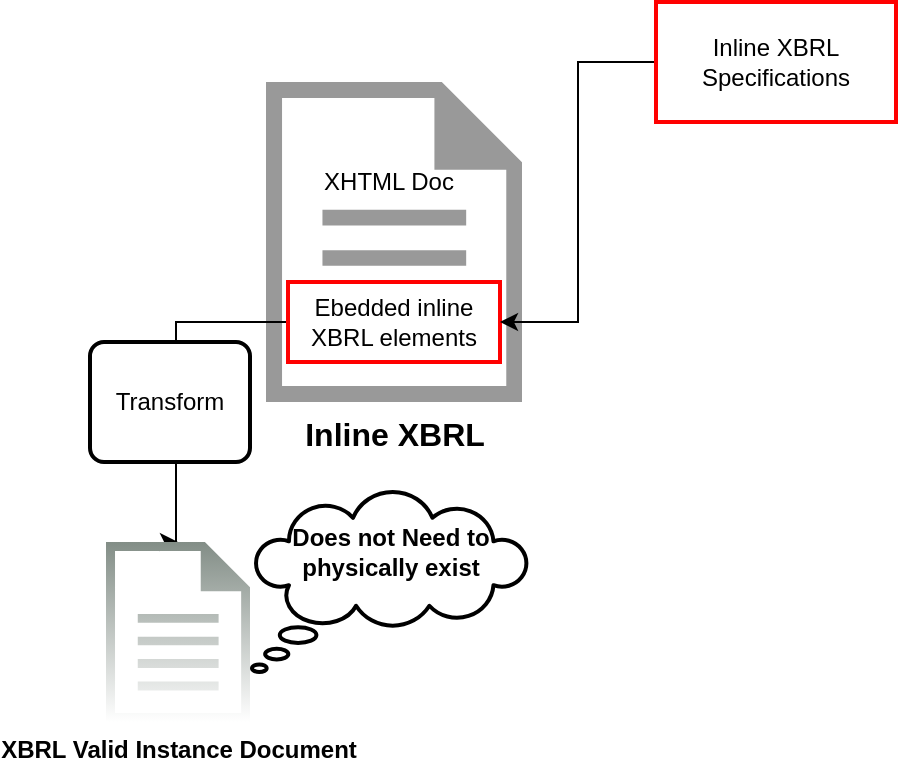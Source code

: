 <mxfile version="14.6.13" type="device"><diagram id="GVzHVI63PENRim0oxMEm" name="Page-1"><mxGraphModel dx="790" dy="534" grid="1" gridSize="10" guides="1" tooltips="1" connect="1" arrows="1" fold="1" page="1" pageScale="1" pageWidth="850" pageHeight="1100" math="0" shadow="0"><root><mxCell id="0"/><mxCell id="1" parent="0"/><mxCell id="P5PqLvB8rRe46Q5fuz1F-1" value="&lt;b&gt;&lt;font style=&quot;font-size: 16px&quot;&gt;Inline XBRL&lt;/font&gt;&lt;/b&gt;" style="aspect=fixed;pointerEvents=1;shadow=0;dashed=0;html=1;labelPosition=center;verticalLabelPosition=bottom;verticalAlign=top;align=center;shape=mxgraph.mscae.enterprise.document;strokeColor=none;fillColor=#999999;" vertex="1" parent="1"><mxGeometry x="230" y="170" width="128" height="160" as="geometry"/></mxCell><mxCell id="P5PqLvB8rRe46Q5fuz1F-6" style="edgeStyle=orthogonalEdgeStyle;rounded=0;orthogonalLoop=1;jettySize=auto;html=1;entryX=0.5;entryY=0;entryDx=0;entryDy=0;entryPerimeter=0;" edge="1" parent="1" source="P5PqLvB8rRe46Q5fuz1F-2" target="P5PqLvB8rRe46Q5fuz1F-8"><mxGeometry relative="1" as="geometry"><mxPoint x="185" y="390" as="targetPoint"/><Array as="points"><mxPoint x="185" y="290"/></Array></mxGeometry></mxCell><mxCell id="P5PqLvB8rRe46Q5fuz1F-2" value="Ebedded inline XBRL elements" style="rounded=0;whiteSpace=wrap;html=1;strokeColor=#FF0000;strokeWidth=2;" vertex="1" parent="1"><mxGeometry x="241" y="270" width="106" height="40" as="geometry"/></mxCell><mxCell id="P5PqLvB8rRe46Q5fuz1F-5" style="edgeStyle=orthogonalEdgeStyle;rounded=0;orthogonalLoop=1;jettySize=auto;html=1;entryX=1;entryY=0.5;entryDx=0;entryDy=0;" edge="1" parent="1" source="P5PqLvB8rRe46Q5fuz1F-4" target="P5PqLvB8rRe46Q5fuz1F-2"><mxGeometry relative="1" as="geometry"/></mxCell><mxCell id="P5PqLvB8rRe46Q5fuz1F-4" value="Inline XBRL Specifications" style="whiteSpace=wrap;html=1;strokeColor=#FF0000;strokeWidth=2;" vertex="1" parent="1"><mxGeometry x="425" y="130" width="120" height="60" as="geometry"/></mxCell><mxCell id="P5PqLvB8rRe46Q5fuz1F-8" value="&lt;b&gt;XBRL Valid Instance Document&lt;/b&gt;" style="aspect=fixed;pointerEvents=1;shadow=0;dashed=1;html=1;strokeColor=none;labelPosition=center;verticalLabelPosition=bottom;verticalAlign=top;align=center;shape=mxgraph.mscae.enterprise.document;gradientColor=#ffffff;fillColor=#828D86;" vertex="1" parent="1"><mxGeometry x="150" y="400" width="72" height="90" as="geometry"/></mxCell><mxCell id="P5PqLvB8rRe46Q5fuz1F-10" value="Transform" style="rounded=1;whiteSpace=wrap;html=1;absoluteArcSize=1;arcSize=14;strokeWidth=2;" vertex="1" parent="1"><mxGeometry x="142" y="300" width="80" height="60" as="geometry"/></mxCell><mxCell id="P5PqLvB8rRe46Q5fuz1F-16" value="XHTML Doc" style="text;html=1;align=center;verticalAlign=middle;resizable=0;points=[];autosize=1;strokeColor=none;" vertex="1" parent="1"><mxGeometry x="251" y="210" width="80" height="20" as="geometry"/></mxCell><mxCell id="P5PqLvB8rRe46Q5fuz1F-17" value="" style="group" vertex="1" connectable="0" parent="1"><mxGeometry x="223" y="375" width="138" height="90" as="geometry"/></mxCell><mxCell id="P5PqLvB8rRe46Q5fuz1F-11" value="" style="whiteSpace=wrap;html=1;shape=mxgraph.basic.cloud_callout;strokeWidth=2;" vertex="1" parent="P5PqLvB8rRe46Q5fuz1F-17"><mxGeometry width="138" height="90" as="geometry"/></mxCell><mxCell id="P5PqLvB8rRe46Q5fuz1F-13" value="&lt;b&gt;Does not Need to&lt;br&gt;physically exist&lt;/b&gt;" style="text;html=1;align=center;verticalAlign=middle;resizable=0;points=[];autosize=1;strokeColor=none;" vertex="1" parent="P5PqLvB8rRe46Q5fuz1F-17"><mxGeometry x="14" y="15" width="110" height="30" as="geometry"/></mxCell></root></mxGraphModel></diagram></mxfile>